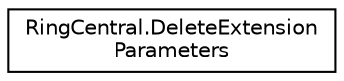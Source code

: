 digraph "Graphical Class Hierarchy"
{
 // LATEX_PDF_SIZE
  edge [fontname="Helvetica",fontsize="10",labelfontname="Helvetica",labelfontsize="10"];
  node [fontname="Helvetica",fontsize="10",shape=record];
  rankdir="LR";
  Node0 [label="RingCentral.DeleteExtension\lParameters",height=0.2,width=0.4,color="black", fillcolor="white", style="filled",URL="$classRingCentral_1_1DeleteExtensionParameters.html",tooltip="Query parameters for operation deleteExtension"];
}
